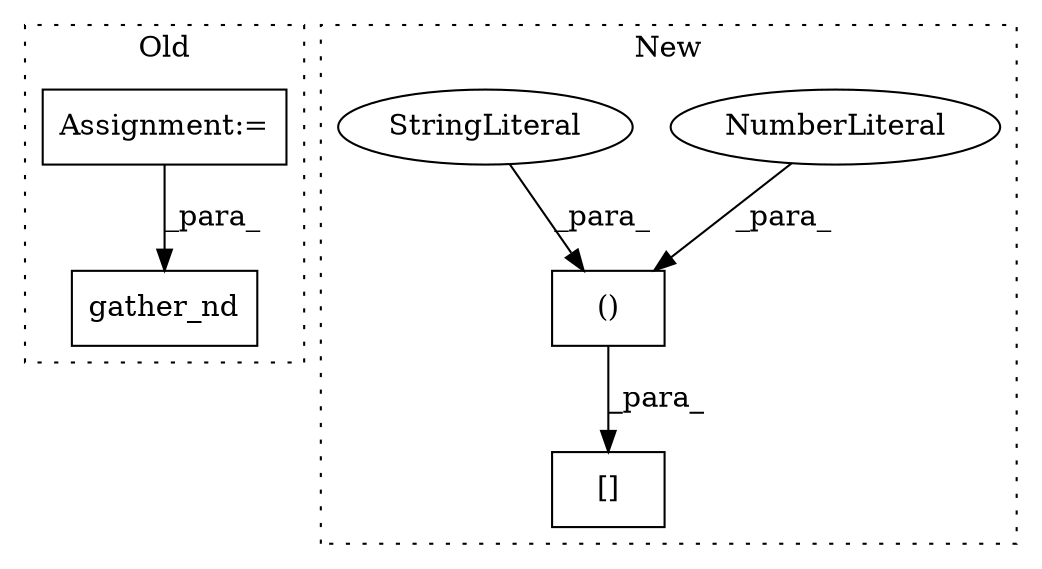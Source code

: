 digraph G {
subgraph cluster0 {
1 [label="gather_nd" a="32" s="8973,9007" l="10,1" shape="box"];
3 [label="Assignment:=" a="7" s="8714" l="1" shape="box"];
label = "Old";
style="dotted";
}
subgraph cluster1 {
2 [label="[]" a="2" s="8775,8814" l="9,2" shape="box"];
4 [label="()" a="106" s="8784" l="30" shape="box"];
5 [label="NumberLiteral" a="34" s="8784" l="1" shape="ellipse"];
6 [label="StringLiteral" a="45" s="8798" l="16" shape="ellipse"];
label = "New";
style="dotted";
}
3 -> 1 [label="_para_"];
4 -> 2 [label="_para_"];
5 -> 4 [label="_para_"];
6 -> 4 [label="_para_"];
}